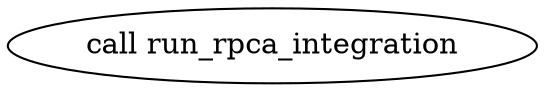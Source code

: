digraph Seurat_rPCA_integration {
  #rankdir=LR;
  compound=true;

  # Links
  

  # Nodes
  CALL_run_rpca_integration [label="call run_rpca_integration"]
}

